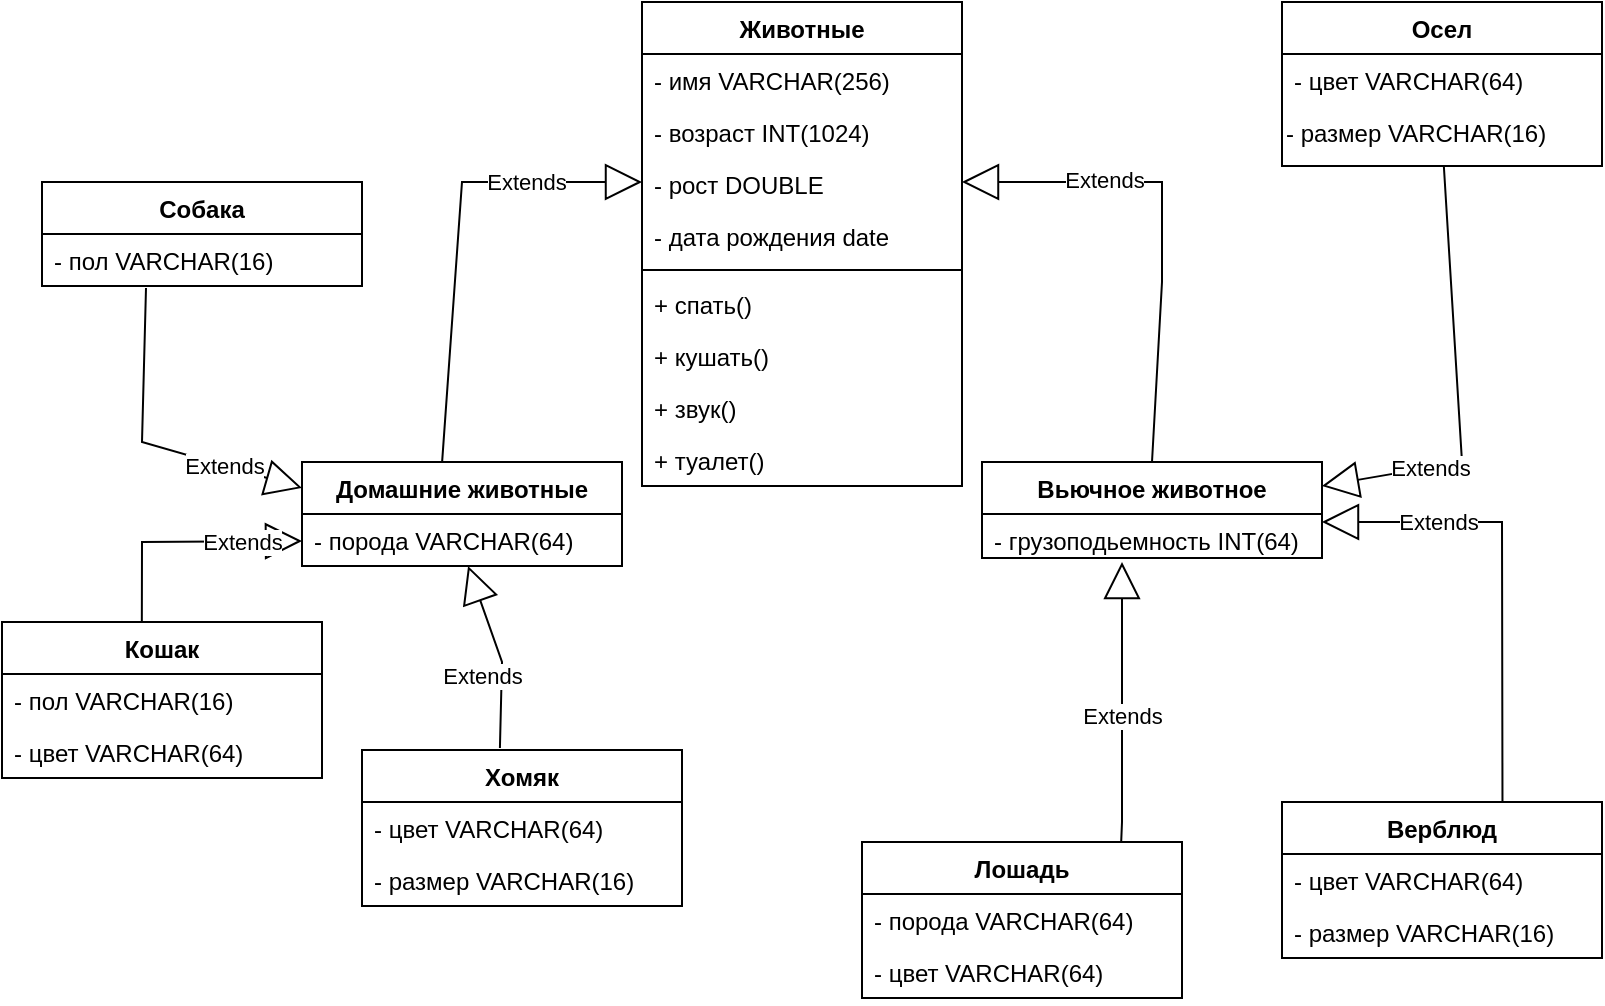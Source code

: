 <mxfile version="20.4.1" type="device"><diagram id="R2lEEEUBdFMjLlhIrx00" name="Page-1"><mxGraphModel dx="1422" dy="752" grid="1" gridSize="10" guides="1" tooltips="1" connect="1" arrows="1" fold="1" page="1" pageScale="1" pageWidth="850" pageHeight="1100" math="0" shadow="0" extFonts="Permanent Marker^https://fonts.googleapis.com/css?family=Permanent+Marker"><root><mxCell id="0"/><mxCell id="1" parent="0"/><mxCell id="GSxFg-PIzHMh7uF5a8ec-13" value="Животные" style="swimlane;fontStyle=1;align=center;verticalAlign=top;childLayout=stackLayout;horizontal=1;startSize=26;horizontalStack=0;resizeParent=1;resizeParentMax=0;resizeLast=0;collapsible=1;marginBottom=0;" parent="1" vertex="1"><mxGeometry x="330" y="90" width="160" height="242" as="geometry"/></mxCell><mxCell id="GSxFg-PIzHMh7uF5a8ec-17" value="- имя VARCHAR(256)" style="text;strokeColor=none;fillColor=none;align=left;verticalAlign=top;spacingLeft=4;spacingRight=4;overflow=hidden;rotatable=0;points=[[0,0.5],[1,0.5]];portConstraint=eastwest;" parent="GSxFg-PIzHMh7uF5a8ec-13" vertex="1"><mxGeometry y="26" width="160" height="26" as="geometry"/></mxCell><mxCell id="GSxFg-PIzHMh7uF5a8ec-18" value="- возраст INT(1024)&#xA;" style="text;strokeColor=none;fillColor=none;align=left;verticalAlign=top;spacingLeft=4;spacingRight=4;overflow=hidden;rotatable=0;points=[[0,0.5],[1,0.5]];portConstraint=eastwest;" parent="GSxFg-PIzHMh7uF5a8ec-13" vertex="1"><mxGeometry y="52" width="160" height="26" as="geometry"/></mxCell><mxCell id="eTNOx-Mjq8nz85gndski-2" value="- рост DOUBLE&#xA;&#xA;" style="text;strokeColor=none;fillColor=none;align=left;verticalAlign=top;spacingLeft=4;spacingRight=4;overflow=hidden;rotatable=0;points=[[0,0.5],[1,0.5]];portConstraint=eastwest;" vertex="1" parent="GSxFg-PIzHMh7uF5a8ec-13"><mxGeometry y="78" width="160" height="26" as="geometry"/></mxCell><mxCell id="eTNOx-Mjq8nz85gndski-4" value="- дата рождения date&#xA;&#xA;" style="text;strokeColor=none;fillColor=none;align=left;verticalAlign=top;spacingLeft=4;spacingRight=4;overflow=hidden;rotatable=0;points=[[0,0.5],[1,0.5]];portConstraint=eastwest;" vertex="1" parent="GSxFg-PIzHMh7uF5a8ec-13"><mxGeometry y="104" width="160" height="26" as="geometry"/></mxCell><mxCell id="GSxFg-PIzHMh7uF5a8ec-15" value="" style="line;strokeWidth=1;fillColor=none;align=left;verticalAlign=middle;spacingTop=-1;spacingLeft=3;spacingRight=3;rotatable=0;labelPosition=right;points=[];portConstraint=eastwest;" parent="GSxFg-PIzHMh7uF5a8ec-13" vertex="1"><mxGeometry y="130" width="160" height="8" as="geometry"/></mxCell><mxCell id="GSxFg-PIzHMh7uF5a8ec-43" value="Extends" style="endArrow=block;endSize=16;endFill=0;html=1;rounded=0;exitX=0.438;exitY=-0.006;exitDx=0;exitDy=0;exitPerimeter=0;" parent="GSxFg-PIzHMh7uF5a8ec-13" source="GSxFg-PIzHMh7uF5a8ec-27" edge="1"><mxGeometry x="0.498" width="160" relative="1" as="geometry"><mxPoint x="-160" y="90" as="sourcePoint"/><mxPoint y="90" as="targetPoint"/><Array as="points"><mxPoint x="-90" y="90"/></Array><mxPoint as="offset"/></mxGeometry></mxCell><mxCell id="GSxFg-PIzHMh7uF5a8ec-16" value="+ спать()" style="text;strokeColor=none;fillColor=none;align=left;verticalAlign=top;spacingLeft=4;spacingRight=4;overflow=hidden;rotatable=0;points=[[0,0.5],[1,0.5]];portConstraint=eastwest;" parent="GSxFg-PIzHMh7uF5a8ec-13" vertex="1"><mxGeometry y="138" width="160" height="26" as="geometry"/></mxCell><mxCell id="GSxFg-PIzHMh7uF5a8ec-25" value="+ кушать()" style="text;strokeColor=none;fillColor=none;align=left;verticalAlign=top;spacingLeft=4;spacingRight=4;overflow=hidden;rotatable=0;points=[[0,0.5],[1,0.5]];portConstraint=eastwest;" parent="GSxFg-PIzHMh7uF5a8ec-13" vertex="1"><mxGeometry y="164" width="160" height="26" as="geometry"/></mxCell><mxCell id="eTNOx-Mjq8nz85gndski-3" value="+ звук()" style="text;strokeColor=none;fillColor=none;align=left;verticalAlign=top;spacingLeft=4;spacingRight=4;overflow=hidden;rotatable=0;points=[[0,0.5],[1,0.5]];portConstraint=eastwest;" vertex="1" parent="GSxFg-PIzHMh7uF5a8ec-13"><mxGeometry y="190" width="160" height="26" as="geometry"/></mxCell><mxCell id="GSxFg-PIzHMh7uF5a8ec-24" value="+ туалет()" style="text;strokeColor=none;fillColor=none;align=left;verticalAlign=top;spacingLeft=4;spacingRight=4;overflow=hidden;rotatable=0;points=[[0,0.5],[1,0.5]];portConstraint=eastwest;" parent="GSxFg-PIzHMh7uF5a8ec-13" vertex="1"><mxGeometry y="216" width="160" height="26" as="geometry"/></mxCell><mxCell id="GSxFg-PIzHMh7uF5a8ec-27" value="Домашние животные" style="swimlane;fontStyle=1;align=center;verticalAlign=top;childLayout=stackLayout;horizontal=1;startSize=26;horizontalStack=0;resizeParent=1;resizeParentMax=0;resizeLast=0;collapsible=1;marginBottom=0;" parent="1" vertex="1"><mxGeometry x="160" y="320" width="160" height="52" as="geometry"/></mxCell><mxCell id="GSxFg-PIzHMh7uF5a8ec-28" value="- порода VARCHAR(64)" style="text;strokeColor=none;fillColor=none;align=left;verticalAlign=top;spacingLeft=4;spacingRight=4;overflow=hidden;rotatable=0;points=[[0,0.5],[1,0.5]];portConstraint=eastwest;" parent="GSxFg-PIzHMh7uF5a8ec-27" vertex="1"><mxGeometry y="26" width="160" height="26" as="geometry"/></mxCell><mxCell id="GSxFg-PIzHMh7uF5a8ec-35" value="Вьючное животное" style="swimlane;fontStyle=1;align=center;verticalAlign=top;childLayout=stackLayout;horizontal=1;startSize=26;horizontalStack=0;resizeParent=1;resizeParentMax=0;resizeLast=0;collapsible=1;marginBottom=0;" parent="1" vertex="1"><mxGeometry x="500" y="320" width="170" height="48" as="geometry"/></mxCell><mxCell id="GSxFg-PIzHMh7uF5a8ec-36" value="- грузоподьемность INT(64)" style="text;strokeColor=none;fillColor=none;align=left;verticalAlign=top;spacingLeft=4;spacingRight=4;overflow=hidden;rotatable=0;points=[[0,0.5],[1,0.5]];portConstraint=eastwest;" parent="GSxFg-PIzHMh7uF5a8ec-35" vertex="1"><mxGeometry y="26" width="170" height="22" as="geometry"/></mxCell><mxCell id="GSxFg-PIzHMh7uF5a8ec-44" value="Extends" style="endArrow=block;endSize=16;endFill=0;html=1;rounded=0;exitX=0.5;exitY=0;exitDx=0;exitDy=0;" parent="1" source="GSxFg-PIzHMh7uF5a8ec-35" edge="1"><mxGeometry x="0.413" y="-1" width="160" relative="1" as="geometry"><mxPoint x="640" y="290" as="sourcePoint"/><mxPoint x="490" y="180" as="targetPoint"/><Array as="points"><mxPoint x="590" y="230"/><mxPoint x="590" y="210"/><mxPoint x="590" y="180"/><mxPoint x="510" y="180"/></Array><mxPoint as="offset"/></mxGeometry></mxCell><mxCell id="GSxFg-PIzHMh7uF5a8ec-47" value="Собака" style="swimlane;fontStyle=1;align=center;verticalAlign=top;childLayout=stackLayout;horizontal=1;startSize=26;horizontalStack=0;resizeParent=1;resizeParentMax=0;resizeLast=0;collapsible=1;marginBottom=0;" parent="1" vertex="1"><mxGeometry x="30" y="180" width="160" height="52" as="geometry"/></mxCell><mxCell id="GSxFg-PIzHMh7uF5a8ec-48" value="- пол VARCHAR(16)" style="text;strokeColor=none;fillColor=none;align=left;verticalAlign=top;spacingLeft=4;spacingRight=4;overflow=hidden;rotatable=0;points=[[0,0.5],[1,0.5]];portConstraint=eastwest;" parent="GSxFg-PIzHMh7uF5a8ec-47" vertex="1"><mxGeometry y="26" width="160" height="26" as="geometry"/></mxCell><mxCell id="GSxFg-PIzHMh7uF5a8ec-54" value="Кошак" style="swimlane;fontStyle=1;align=center;verticalAlign=top;childLayout=stackLayout;horizontal=1;startSize=26;horizontalStack=0;resizeParent=1;resizeParentMax=0;resizeLast=0;collapsible=1;marginBottom=0;" parent="1" vertex="1"><mxGeometry x="10" y="400" width="160" height="78" as="geometry"/></mxCell><mxCell id="GSxFg-PIzHMh7uF5a8ec-55" value="- пол VARCHAR(16)" style="text;strokeColor=none;fillColor=none;align=left;verticalAlign=top;spacingLeft=4;spacingRight=4;overflow=hidden;rotatable=0;points=[[0,0.5],[1,0.5]];portConstraint=eastwest;" parent="GSxFg-PIzHMh7uF5a8ec-54" vertex="1"><mxGeometry y="26" width="160" height="26" as="geometry"/></mxCell><mxCell id="GSxFg-PIzHMh7uF5a8ec-56" value="- цвет VARCHAR(64)" style="text;strokeColor=none;fillColor=none;align=left;verticalAlign=top;spacingLeft=4;spacingRight=4;overflow=hidden;rotatable=0;points=[[0,0.5],[1,0.5]];portConstraint=eastwest;" parent="GSxFg-PIzHMh7uF5a8ec-54" vertex="1"><mxGeometry y="52" width="160" height="26" as="geometry"/></mxCell><mxCell id="GSxFg-PIzHMh7uF5a8ec-61" value="Хомяк" style="swimlane;fontStyle=1;align=center;verticalAlign=top;childLayout=stackLayout;horizontal=1;startSize=26;horizontalStack=0;resizeParent=1;resizeParentMax=0;resizeLast=0;collapsible=1;marginBottom=0;" parent="1" vertex="1"><mxGeometry x="190" y="464" width="160" height="78" as="geometry"/></mxCell><mxCell id="GSxFg-PIzHMh7uF5a8ec-62" value="- цвет VARCHAR(64)" style="text;strokeColor=none;fillColor=none;align=left;verticalAlign=top;spacingLeft=4;spacingRight=4;overflow=hidden;rotatable=0;points=[[0,0.5],[1,0.5]];portConstraint=eastwest;" parent="GSxFg-PIzHMh7uF5a8ec-61" vertex="1"><mxGeometry y="26" width="160" height="26" as="geometry"/></mxCell><mxCell id="GSxFg-PIzHMh7uF5a8ec-63" value="- размер VARCHAR(16)" style="text;strokeColor=none;fillColor=none;align=left;verticalAlign=top;spacingLeft=4;spacingRight=4;overflow=hidden;rotatable=0;points=[[0,0.5],[1,0.5]];portConstraint=eastwest;" parent="GSxFg-PIzHMh7uF5a8ec-61" vertex="1"><mxGeometry y="52" width="160" height="26" as="geometry"/></mxCell><mxCell id="GSxFg-PIzHMh7uF5a8ec-68" value="Верблюд" style="swimlane;fontStyle=1;align=center;verticalAlign=top;childLayout=stackLayout;horizontal=1;startSize=26;horizontalStack=0;resizeParent=1;resizeParentMax=0;resizeLast=0;collapsible=1;marginBottom=0;" parent="1" vertex="1"><mxGeometry x="650" y="490" width="160" height="78" as="geometry"/></mxCell><mxCell id="GSxFg-PIzHMh7uF5a8ec-69" value="- цвет VARCHAR(64)" style="text;strokeColor=none;fillColor=none;align=left;verticalAlign=top;spacingLeft=4;spacingRight=4;overflow=hidden;rotatable=0;points=[[0,0.5],[1,0.5]];portConstraint=eastwest;" parent="GSxFg-PIzHMh7uF5a8ec-68" vertex="1"><mxGeometry y="26" width="160" height="26" as="geometry"/></mxCell><mxCell id="GSxFg-PIzHMh7uF5a8ec-70" value="- размер VARCHAR(16)" style="text;strokeColor=none;fillColor=none;align=left;verticalAlign=top;spacingLeft=4;spacingRight=4;overflow=hidden;rotatable=0;points=[[0,0.5],[1,0.5]];portConstraint=eastwest;" parent="GSxFg-PIzHMh7uF5a8ec-68" vertex="1"><mxGeometry y="52" width="160" height="26" as="geometry"/></mxCell><mxCell id="GSxFg-PIzHMh7uF5a8ec-76" value="Лошадь" style="swimlane;fontStyle=1;align=center;verticalAlign=top;childLayout=stackLayout;horizontal=1;startSize=26;horizontalStack=0;resizeParent=1;resizeParentMax=0;resizeLast=0;collapsible=1;marginBottom=0;" parent="1" vertex="1"><mxGeometry x="440" y="510" width="160" height="78" as="geometry"/></mxCell><mxCell id="GSxFg-PIzHMh7uF5a8ec-77" value="- порода VARCHAR(64)" style="text;strokeColor=none;fillColor=none;align=left;verticalAlign=top;spacingLeft=4;spacingRight=4;overflow=hidden;rotatable=0;points=[[0,0.5],[1,0.5]];portConstraint=eastwest;" parent="GSxFg-PIzHMh7uF5a8ec-76" vertex="1"><mxGeometry y="26" width="160" height="26" as="geometry"/></mxCell><mxCell id="GSxFg-PIzHMh7uF5a8ec-78" value="- цвет VARCHAR(64)" style="text;strokeColor=none;fillColor=none;align=left;verticalAlign=top;spacingLeft=4;spacingRight=4;overflow=hidden;rotatable=0;points=[[0,0.5],[1,0.5]];portConstraint=eastwest;" parent="GSxFg-PIzHMh7uF5a8ec-76" vertex="1"><mxGeometry y="52" width="160" height="26" as="geometry"/></mxCell><mxCell id="GSxFg-PIzHMh7uF5a8ec-84" value="Осел" style="swimlane;fontStyle=1;align=center;verticalAlign=top;childLayout=stackLayout;horizontal=1;startSize=26;horizontalStack=0;resizeParent=1;resizeParentMax=0;resizeLast=0;collapsible=1;marginBottom=0;" parent="1" vertex="1"><mxGeometry x="650" y="90" width="160" height="82" as="geometry"/></mxCell><mxCell id="GSxFg-PIzHMh7uF5a8ec-85" value="- цвет VARCHAR(64)" style="text;strokeColor=none;fillColor=none;align=left;verticalAlign=top;spacingLeft=4;spacingRight=4;overflow=hidden;rotatable=0;points=[[0,0.5],[1,0.5]];portConstraint=eastwest;" parent="GSxFg-PIzHMh7uF5a8ec-84" vertex="1"><mxGeometry y="26" width="160" height="26" as="geometry"/></mxCell><mxCell id="GSxFg-PIzHMh7uF5a8ec-87" value="- размер VARCHAR(16)" style="text;whiteSpace=wrap;html=1;" parent="GSxFg-PIzHMh7uF5a8ec-84" vertex="1"><mxGeometry y="52" width="160" height="30" as="geometry"/></mxCell><mxCell id="GSxFg-PIzHMh7uF5a8ec-92" value="Extends" style="endArrow=block;endSize=16;endFill=0;html=1;rounded=0;entryX=0;entryY=0.25;entryDx=0;entryDy=0;exitX=0.325;exitY=1.038;exitDx=0;exitDy=0;exitPerimeter=0;" parent="1" source="GSxFg-PIzHMh7uF5a8ec-48" target="GSxFg-PIzHMh7uF5a8ec-27" edge="1"><mxGeometry x="0.498" width="160" relative="1" as="geometry"><mxPoint x="80.4" y="204.364" as="sourcePoint"/><mxPoint x="140" y="270" as="targetPoint"/><Array as="points"><mxPoint x="80" y="310"/></Array><mxPoint as="offset"/></mxGeometry></mxCell><mxCell id="GSxFg-PIzHMh7uF5a8ec-94" value="Extends" style="endArrow=block;endSize=16;endFill=0;html=1;rounded=0;exitX=0.437;exitY=-0.003;exitDx=0;exitDy=0;exitPerimeter=0;" parent="1" source="GSxFg-PIzHMh7uF5a8ec-54" target="GSxFg-PIzHMh7uF5a8ec-28" edge="1"><mxGeometry x="0.498" width="160" relative="1" as="geometry"><mxPoint x="65.08" y="449.016" as="sourcePoint"/><mxPoint x="169.04" y="360.498" as="targetPoint"/><Array as="points"><mxPoint x="80" y="360"/></Array><mxPoint as="offset"/></mxGeometry></mxCell><mxCell id="GSxFg-PIzHMh7uF5a8ec-95" value="Extends" style="endArrow=block;endSize=16;endFill=0;html=1;rounded=0;entryX=0.519;entryY=1;entryDx=0;entryDy=0;entryPerimeter=0;exitX=0.431;exitY=-0.013;exitDx=0;exitDy=0;exitPerimeter=0;" parent="1" source="GSxFg-PIzHMh7uF5a8ec-61" target="GSxFg-PIzHMh7uF5a8ec-28" edge="1"><mxGeometry x="-0.228" y="10" width="160" relative="1" as="geometry"><mxPoint x="260" y="490" as="sourcePoint"/><mxPoint x="259.44" y="435.092" as="targetPoint"/><Array as="points"><mxPoint x="260" y="420"/></Array><mxPoint as="offset"/></mxGeometry></mxCell><mxCell id="GSxFg-PIzHMh7uF5a8ec-96" value="Extends" style="endArrow=block;endSize=16;endFill=0;html=1;rounded=0;entryX=1;entryY=0.25;entryDx=0;entryDy=0;" parent="1" source="GSxFg-PIzHMh7uF5a8ec-87" target="GSxFg-PIzHMh7uF5a8ec-35" edge="1"><mxGeometry x="0.498" width="160" relative="1" as="geometry"><mxPoint x="759.6" y="193.13" as="sourcePoint"/><mxPoint x="670" y="350" as="targetPoint"/><Array as="points"><mxPoint x="740" y="320"/></Array><mxPoint as="offset"/></mxGeometry></mxCell><mxCell id="GSxFg-PIzHMh7uF5a8ec-97" value="Extends" style="endArrow=block;endSize=16;endFill=0;html=1;rounded=0;exitX=0.689;exitY=0.004;exitDx=0;exitDy=0;exitPerimeter=0;" parent="1" source="GSxFg-PIzHMh7uF5a8ec-68" edge="1"><mxGeometry x="0.498" width="160" relative="1" as="geometry"><mxPoint x="740.08" y="433.996" as="sourcePoint"/><mxPoint x="670" y="350" as="targetPoint"/><Array as="points"><mxPoint x="760" y="350"/><mxPoint x="670" y="350"/></Array><mxPoint as="offset"/></mxGeometry></mxCell><mxCell id="GSxFg-PIzHMh7uF5a8ec-98" value="Extends" style="endArrow=block;endSize=16;endFill=0;html=1;rounded=0;exitX=0.81;exitY=-0.001;exitDx=0;exitDy=0;exitPerimeter=0;" parent="1" source="GSxFg-PIzHMh7uF5a8ec-76" edge="1"><mxGeometry x="-0.099" width="160" relative="1" as="geometry"><mxPoint x="480.08" y="569.016" as="sourcePoint"/><mxPoint x="570" y="370" as="targetPoint"/><Array as="points"><mxPoint x="570" y="500"/></Array><mxPoint as="offset"/></mxGeometry></mxCell></root></mxGraphModel></diagram></mxfile>
